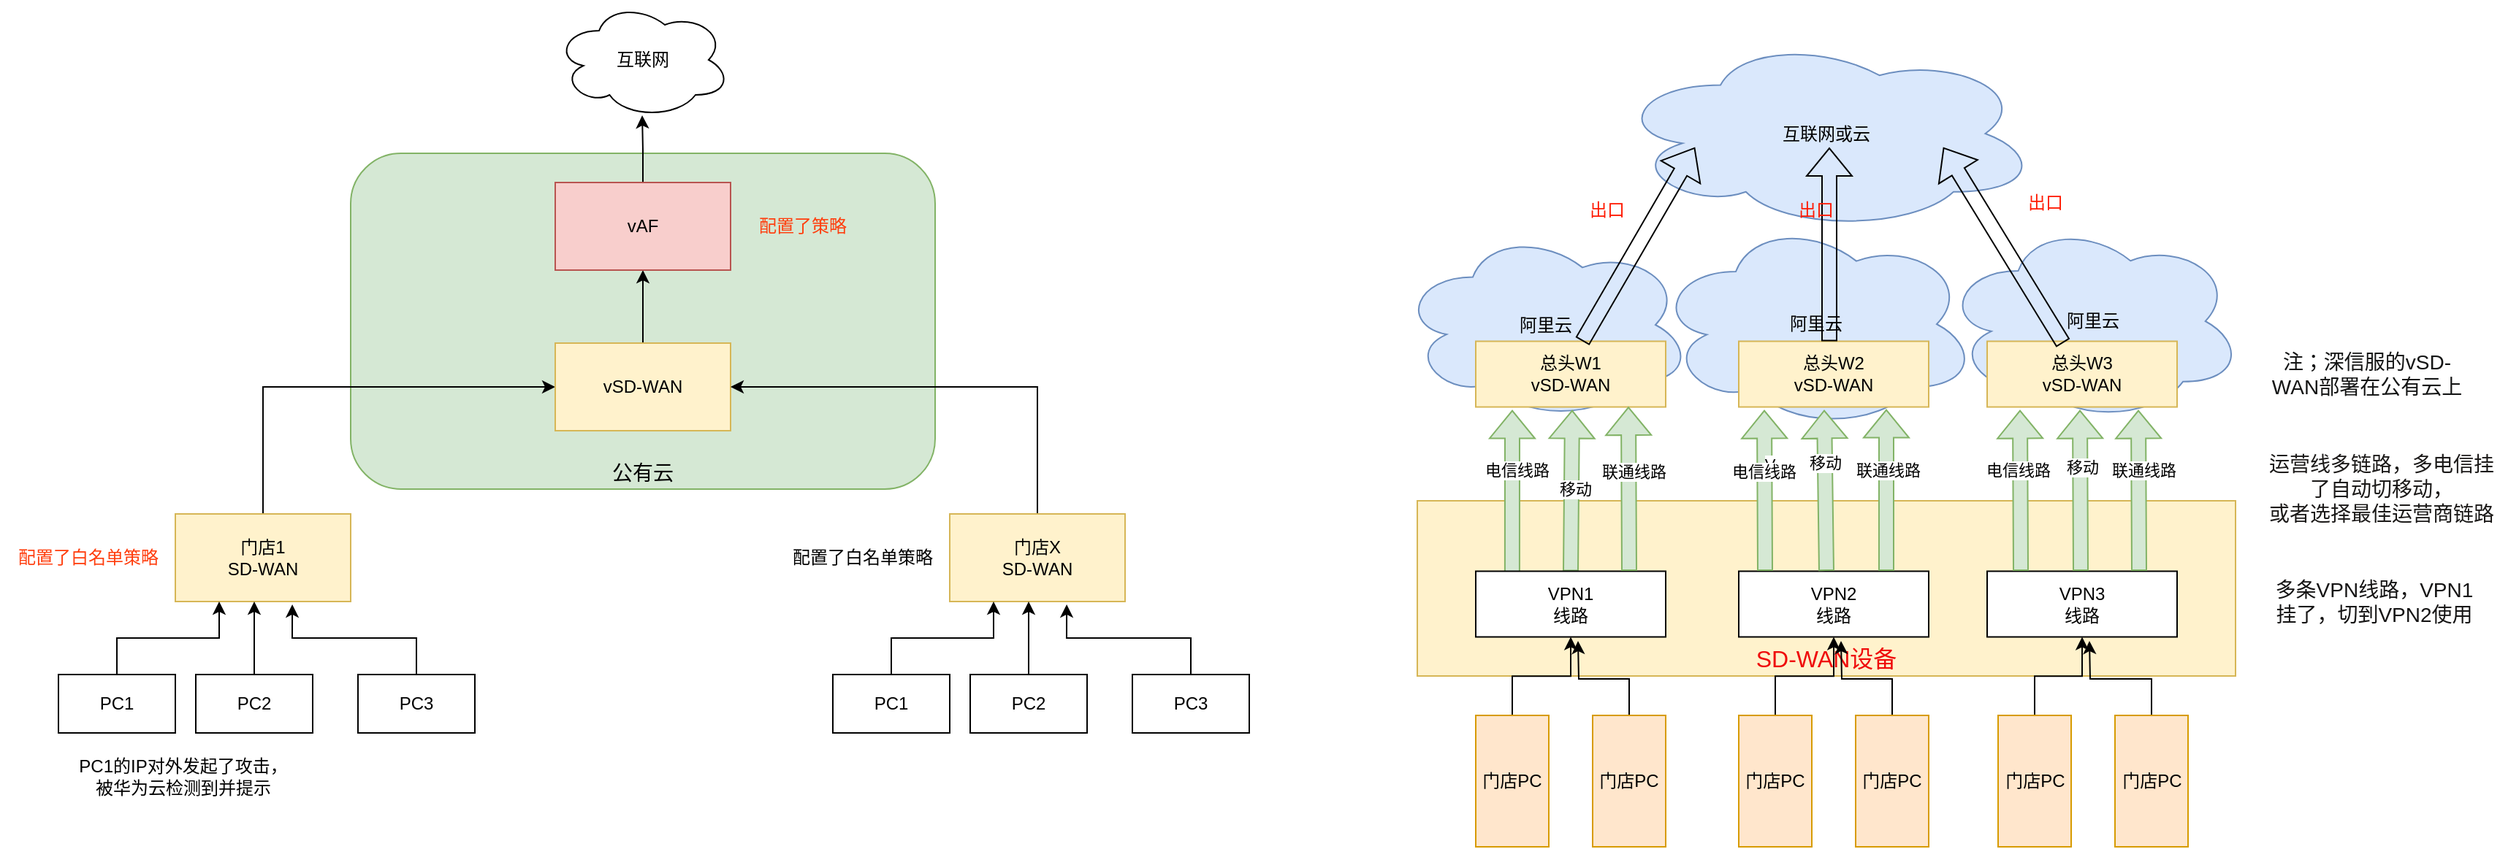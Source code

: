 <mxfile version="21.7.5" type="github">
  <diagram name="第 1 页" id="dxcAa4W-SWLmKXKb0Hz-">
    <mxGraphModel dx="2233" dy="1717" grid="1" gridSize="10" guides="1" tooltips="1" connect="1" arrows="1" fold="1" page="1" pageScale="1" pageWidth="827" pageHeight="1169" math="0" shadow="0">
      <root>
        <mxCell id="0" />
        <mxCell id="1" parent="0" />
        <mxCell id="29SdABc7wkxVLyjIRv6X-94" value="互联网或云" style="ellipse;shape=cloud;whiteSpace=wrap;html=1;fillColor=#dae8fc;strokeColor=#6c8ebf;" vertex="1" parent="1">
          <mxGeometry x="295" y="-1116" width="290" height="133" as="geometry" />
        </mxCell>
        <mxCell id="29SdABc7wkxVLyjIRv6X-90" value="阿里云" style="ellipse;shape=cloud;whiteSpace=wrap;html=1;verticalAlign=middle;fillColor=#dae8fc;strokeColor=#6c8ebf;" vertex="1" parent="1">
          <mxGeometry x="323" y="-991" width="220" height="144" as="geometry" />
        </mxCell>
        <mxCell id="29SdABc7wkxVLyjIRv6X-89" value="阿里云" style="ellipse;shape=cloud;whiteSpace=wrap;html=1;verticalAlign=middle;fillColor=#dae8fc;strokeColor=#6c8ebf;" vertex="1" parent="1">
          <mxGeometry x="520" y="-990" width="205" height="138" as="geometry" />
        </mxCell>
        <mxCell id="29SdABc7wkxVLyjIRv6X-83" value="阿里云" style="ellipse;shape=cloud;whiteSpace=wrap;html=1;verticalAlign=middle;fillColor=#dae8fc;strokeColor=#6c8ebf;" vertex="1" parent="1">
          <mxGeometry x="148" y="-984" width="200" height="131" as="geometry" />
        </mxCell>
        <mxCell id="29SdABc7wkxVLyjIRv6X-35" value="&lt;font color=&quot;#ef0b0b&quot; style=&quot;font-size: 16px;&quot;&gt;SD-WAN设备&lt;/font&gt;" style="rounded=0;whiteSpace=wrap;html=1;verticalAlign=bottom;fillColor=#fff2cc;strokeColor=#d6b656;" vertex="1" parent="1">
          <mxGeometry x="160" y="-798" width="560" height="120" as="geometry" />
        </mxCell>
        <mxCell id="29SdABc7wkxVLyjIRv6X-17" value="&lt;font style=&quot;font-size: 14px;&quot;&gt;公有云&lt;/font&gt;" style="rounded=1;whiteSpace=wrap;html=1;verticalAlign=bottom;fillColor=#d5e8d4;strokeColor=#82b366;" vertex="1" parent="1">
          <mxGeometry x="-570" y="-1036" width="400" height="230" as="geometry" />
        </mxCell>
        <mxCell id="29SdABc7wkxVLyjIRv6X-15" style="edgeStyle=orthogonalEdgeStyle;rounded=0;orthogonalLoop=1;jettySize=auto;html=1;exitX=0.5;exitY=0;exitDx=0;exitDy=0;entryX=0;entryY=0.5;entryDx=0;entryDy=0;" edge="1" parent="1" source="29SdABc7wkxVLyjIRv6X-1" target="29SdABc7wkxVLyjIRv6X-13">
          <mxGeometry relative="1" as="geometry" />
        </mxCell>
        <mxCell id="29SdABc7wkxVLyjIRv6X-1" value="门店1&lt;br&gt;SD-WAN" style="rounded=0;whiteSpace=wrap;html=1;fillColor=#fff2cc;strokeColor=#d6b656;" vertex="1" parent="1">
          <mxGeometry x="-690" y="-789" width="120" height="60" as="geometry" />
        </mxCell>
        <mxCell id="29SdABc7wkxVLyjIRv6X-8" style="edgeStyle=orthogonalEdgeStyle;rounded=0;orthogonalLoop=1;jettySize=auto;html=1;exitX=0.5;exitY=0;exitDx=0;exitDy=0;entryX=0.25;entryY=1;entryDx=0;entryDy=0;" edge="1" parent="1" source="29SdABc7wkxVLyjIRv6X-2" target="29SdABc7wkxVLyjIRv6X-1">
          <mxGeometry relative="1" as="geometry" />
        </mxCell>
        <mxCell id="29SdABc7wkxVLyjIRv6X-2" value="PC1" style="rounded=0;whiteSpace=wrap;html=1;" vertex="1" parent="1">
          <mxGeometry x="-770" y="-679" width="80" height="40" as="geometry" />
        </mxCell>
        <mxCell id="29SdABc7wkxVLyjIRv6X-7" style="edgeStyle=orthogonalEdgeStyle;rounded=0;orthogonalLoop=1;jettySize=auto;html=1;exitX=0.5;exitY=0;exitDx=0;exitDy=0;entryX=0.45;entryY=1;entryDx=0;entryDy=0;entryPerimeter=0;" edge="1" parent="1" source="29SdABc7wkxVLyjIRv6X-3" target="29SdABc7wkxVLyjIRv6X-1">
          <mxGeometry relative="1" as="geometry" />
        </mxCell>
        <mxCell id="29SdABc7wkxVLyjIRv6X-3" value="PC2" style="rounded=0;whiteSpace=wrap;html=1;" vertex="1" parent="1">
          <mxGeometry x="-676" y="-679" width="80" height="40" as="geometry" />
        </mxCell>
        <mxCell id="29SdABc7wkxVLyjIRv6X-9" style="edgeStyle=orthogonalEdgeStyle;rounded=0;orthogonalLoop=1;jettySize=auto;html=1;exitX=0.5;exitY=0;exitDx=0;exitDy=0;entryX=0.667;entryY=1.033;entryDx=0;entryDy=0;entryPerimeter=0;" edge="1" parent="1" source="29SdABc7wkxVLyjIRv6X-4" target="29SdABc7wkxVLyjIRv6X-1">
          <mxGeometry relative="1" as="geometry" />
        </mxCell>
        <mxCell id="29SdABc7wkxVLyjIRv6X-4" value="PC3" style="rounded=0;whiteSpace=wrap;html=1;" vertex="1" parent="1">
          <mxGeometry x="-565" y="-679" width="80" height="40" as="geometry" />
        </mxCell>
        <mxCell id="29SdABc7wkxVLyjIRv6X-29" style="edgeStyle=orthogonalEdgeStyle;rounded=0;orthogonalLoop=1;jettySize=auto;html=1;exitX=0.5;exitY=0;exitDx=0;exitDy=0;" edge="1" parent="1" source="29SdABc7wkxVLyjIRv6X-13" target="29SdABc7wkxVLyjIRv6X-14">
          <mxGeometry relative="1" as="geometry" />
        </mxCell>
        <mxCell id="29SdABc7wkxVLyjIRv6X-13" value="vSD-WAN" style="rounded=0;whiteSpace=wrap;html=1;fillColor=#fff2cc;strokeColor=#d6b656;" vertex="1" parent="1">
          <mxGeometry x="-430" y="-906" width="120" height="60" as="geometry" />
        </mxCell>
        <mxCell id="29SdABc7wkxVLyjIRv6X-31" style="edgeStyle=orthogonalEdgeStyle;rounded=0;orthogonalLoop=1;jettySize=auto;html=1;exitX=0.5;exitY=0;exitDx=0;exitDy=0;entryX=0.496;entryY=0.975;entryDx=0;entryDy=0;entryPerimeter=0;" edge="1" parent="1" source="29SdABc7wkxVLyjIRv6X-14" target="29SdABc7wkxVLyjIRv6X-30">
          <mxGeometry relative="1" as="geometry" />
        </mxCell>
        <mxCell id="29SdABc7wkxVLyjIRv6X-14" value="vAF" style="rounded=0;whiteSpace=wrap;html=1;fillColor=#f8cecc;strokeColor=#b85450;" vertex="1" parent="1">
          <mxGeometry x="-430" y="-1016" width="120" height="60" as="geometry" />
        </mxCell>
        <mxCell id="29SdABc7wkxVLyjIRv6X-28" style="edgeStyle=orthogonalEdgeStyle;rounded=0;orthogonalLoop=1;jettySize=auto;html=1;exitX=0.5;exitY=0;exitDx=0;exitDy=0;entryX=1;entryY=0.5;entryDx=0;entryDy=0;" edge="1" parent="1" source="29SdABc7wkxVLyjIRv6X-19" target="29SdABc7wkxVLyjIRv6X-13">
          <mxGeometry relative="1" as="geometry" />
        </mxCell>
        <mxCell id="29SdABc7wkxVLyjIRv6X-19" value="门店X&lt;br&gt;SD-WAN" style="rounded=0;whiteSpace=wrap;html=1;fillColor=#fff2cc;strokeColor=#d6b656;" vertex="1" parent="1">
          <mxGeometry x="-160" y="-789" width="120" height="60" as="geometry" />
        </mxCell>
        <mxCell id="29SdABc7wkxVLyjIRv6X-20" style="edgeStyle=orthogonalEdgeStyle;rounded=0;orthogonalLoop=1;jettySize=auto;html=1;exitX=0.5;exitY=0;exitDx=0;exitDy=0;entryX=0.25;entryY=1;entryDx=0;entryDy=0;" edge="1" parent="1" source="29SdABc7wkxVLyjIRv6X-21" target="29SdABc7wkxVLyjIRv6X-19">
          <mxGeometry relative="1" as="geometry" />
        </mxCell>
        <mxCell id="29SdABc7wkxVLyjIRv6X-21" value="PC1" style="rounded=0;whiteSpace=wrap;html=1;" vertex="1" parent="1">
          <mxGeometry x="-240" y="-679" width="80" height="40" as="geometry" />
        </mxCell>
        <mxCell id="29SdABc7wkxVLyjIRv6X-22" style="edgeStyle=orthogonalEdgeStyle;rounded=0;orthogonalLoop=1;jettySize=auto;html=1;exitX=0.5;exitY=0;exitDx=0;exitDy=0;entryX=0.45;entryY=1;entryDx=0;entryDy=0;entryPerimeter=0;" edge="1" parent="1" source="29SdABc7wkxVLyjIRv6X-23" target="29SdABc7wkxVLyjIRv6X-19">
          <mxGeometry relative="1" as="geometry" />
        </mxCell>
        <mxCell id="29SdABc7wkxVLyjIRv6X-23" value="PC2" style="rounded=0;whiteSpace=wrap;html=1;" vertex="1" parent="1">
          <mxGeometry x="-146" y="-679" width="80" height="40" as="geometry" />
        </mxCell>
        <mxCell id="29SdABc7wkxVLyjIRv6X-24" style="edgeStyle=orthogonalEdgeStyle;rounded=0;orthogonalLoop=1;jettySize=auto;html=1;exitX=0.5;exitY=0;exitDx=0;exitDy=0;entryX=0.667;entryY=1.033;entryDx=0;entryDy=0;entryPerimeter=0;" edge="1" parent="1" source="29SdABc7wkxVLyjIRv6X-25" target="29SdABc7wkxVLyjIRv6X-19">
          <mxGeometry relative="1" as="geometry" />
        </mxCell>
        <mxCell id="29SdABc7wkxVLyjIRv6X-25" value="PC3" style="rounded=0;whiteSpace=wrap;html=1;" vertex="1" parent="1">
          <mxGeometry x="-35" y="-679" width="80" height="40" as="geometry" />
        </mxCell>
        <mxCell id="29SdABc7wkxVLyjIRv6X-26" value="配置了白名单策略" style="text;html=1;align=center;verticalAlign=middle;resizable=0;points=[];autosize=1;strokeColor=none;fillColor=none;" vertex="1" parent="1">
          <mxGeometry x="-280" y="-774" width="120" height="30" as="geometry" />
        </mxCell>
        <mxCell id="29SdABc7wkxVLyjIRv6X-30" value="互联网" style="ellipse;shape=cloud;whiteSpace=wrap;html=1;" vertex="1" parent="1">
          <mxGeometry x="-430" y="-1140" width="120" height="80" as="geometry" />
        </mxCell>
        <mxCell id="29SdABc7wkxVLyjIRv6X-32" value="配置了策略" style="text;html=1;align=center;verticalAlign=middle;resizable=0;points=[];autosize=1;strokeColor=none;fillColor=none;fontColor=#FF3D0D;" vertex="1" parent="1">
          <mxGeometry x="-301" y="-1001" width="80" height="30" as="geometry" />
        </mxCell>
        <mxCell id="29SdABc7wkxVLyjIRv6X-33" value="PC1的IP对外发起了攻击，&lt;br&gt;被华为云检测到并提示" style="text;html=1;align=center;verticalAlign=middle;resizable=0;points=[];autosize=1;" vertex="1" parent="1">
          <mxGeometry x="-770" y="-629" width="170" height="40" as="geometry" />
        </mxCell>
        <mxCell id="29SdABc7wkxVLyjIRv6X-34" value="配置了白名单策略" style="text;html=1;align=center;verticalAlign=middle;resizable=0;points=[];autosize=1;strokeColor=none;fillColor=none;fontColor=#FF3D0D;" vertex="1" parent="1">
          <mxGeometry x="-810" y="-774" width="120" height="30" as="geometry" />
        </mxCell>
        <mxCell id="29SdABc7wkxVLyjIRv6X-40" value="总头W1&lt;br style=&quot;border-color: var(--border-color);&quot;&gt;vSD-WAN" style="rounded=0;whiteSpace=wrap;html=1;fillColor=#fff2cc;strokeColor=#d6b656;" vertex="1" parent="1">
          <mxGeometry x="200" y="-907.25" width="130" height="45" as="geometry" />
        </mxCell>
        <mxCell id="29SdABc7wkxVLyjIRv6X-55" value="" style="shape=flexArrow;endArrow=classic;html=1;rounded=0;exitX=0.192;exitY=0.033;exitDx=0;exitDy=0;exitPerimeter=0;fillColor=#d5e8d4;strokeColor=#82b366;" edge="1" parent="1" source="29SdABc7wkxVLyjIRv6X-59">
          <mxGeometry width="50" height="50" relative="1" as="geometry">
            <mxPoint x="228" y="-709.26" as="sourcePoint" />
            <mxPoint x="225" y="-860.25" as="targetPoint" />
          </mxGeometry>
        </mxCell>
        <mxCell id="29SdABc7wkxVLyjIRv6X-73" value="电信线路" style="edgeLabel;html=1;align=center;verticalAlign=middle;resizable=0;points=[];" vertex="1" connectable="0" parent="29SdABc7wkxVLyjIRv6X-55">
          <mxGeometry x="0.272" y="-3" relative="1" as="geometry">
            <mxPoint as="offset" />
          </mxGeometry>
        </mxCell>
        <mxCell id="29SdABc7wkxVLyjIRv6X-57" value="" style="shape=flexArrow;endArrow=classic;html=1;rounded=0;exitX=0.5;exitY=0;exitDx=0;exitDy=0;fillColor=#d5e8d4;strokeColor=#82b366;" edge="1" parent="1" source="29SdABc7wkxVLyjIRv6X-59">
          <mxGeometry width="50" height="50" relative="1" as="geometry">
            <mxPoint x="266" y="-711.25" as="sourcePoint" />
            <mxPoint x="266" y="-860.25" as="targetPoint" />
          </mxGeometry>
        </mxCell>
        <mxCell id="29SdABc7wkxVLyjIRv6X-74" value="移动" style="edgeLabel;html=1;align=center;verticalAlign=middle;resizable=0;points=[];" vertex="1" connectable="0" parent="29SdABc7wkxVLyjIRv6X-57">
          <mxGeometry x="0.266" y="-2" relative="1" as="geometry">
            <mxPoint y="13" as="offset" />
          </mxGeometry>
        </mxCell>
        <mxCell id="29SdABc7wkxVLyjIRv6X-59" value="VPN1&lt;br&gt;线路" style="rounded=0;whiteSpace=wrap;html=1;" vertex="1" parent="1">
          <mxGeometry x="200" y="-749.75" width="130" height="45" as="geometry" />
        </mxCell>
        <mxCell id="29SdABc7wkxVLyjIRv6X-60" value="总头W2&lt;br style=&quot;border-color: var(--border-color);&quot;&gt;vSD-WAN" style="rounded=0;whiteSpace=wrap;html=1;fillColor=#fff2cc;strokeColor=#d6b656;" vertex="1" parent="1">
          <mxGeometry x="380" y="-907.25" width="130" height="45" as="geometry" />
        </mxCell>
        <mxCell id="29SdABc7wkxVLyjIRv6X-61" value="总头W3&lt;br&gt;vSD-WAN" style="rounded=0;whiteSpace=wrap;html=1;fillColor=#fff2cc;strokeColor=#d6b656;" vertex="1" parent="1">
          <mxGeometry x="550" y="-907.25" width="130" height="45" as="geometry" />
        </mxCell>
        <mxCell id="29SdABc7wkxVLyjIRv6X-62" value="VPN2&lt;br&gt;线路" style="rounded=0;whiteSpace=wrap;html=1;" vertex="1" parent="1">
          <mxGeometry x="380" y="-749.75" width="130" height="45" as="geometry" />
        </mxCell>
        <mxCell id="29SdABc7wkxVLyjIRv6X-63" value="VPN3&lt;br&gt;线路" style="rounded=0;whiteSpace=wrap;html=1;" vertex="1" parent="1">
          <mxGeometry x="550" y="-749.75" width="130" height="45" as="geometry" />
        </mxCell>
        <mxCell id="29SdABc7wkxVLyjIRv6X-64" value="" style="shape=flexArrow;endArrow=classic;html=1;rounded=0;fillColor=#d5e8d4;strokeColor=#82b366;" edge="1" parent="1">
          <mxGeometry width="50" height="50" relative="1" as="geometry">
            <mxPoint x="398" y="-750" as="sourcePoint" />
            <mxPoint x="397.5" y="-860.25" as="targetPoint" />
          </mxGeometry>
        </mxCell>
        <mxCell id="29SdABc7wkxVLyjIRv6X-76" value="V" style="edgeLabel;html=1;align=center;verticalAlign=middle;resizable=0;points=[];" vertex="1" connectable="0" parent="29SdABc7wkxVLyjIRv6X-64">
          <mxGeometry x="0.326" y="-2" relative="1" as="geometry">
            <mxPoint x="1" as="offset" />
          </mxGeometry>
        </mxCell>
        <mxCell id="29SdABc7wkxVLyjIRv6X-77" value="电信线路" style="edgeLabel;html=1;align=center;verticalAlign=middle;resizable=0;points=[];" vertex="1" connectable="0" parent="29SdABc7wkxVLyjIRv6X-64">
          <mxGeometry x="0.315" y="-7" relative="1" as="geometry">
            <mxPoint x="-8" y="4" as="offset" />
          </mxGeometry>
        </mxCell>
        <mxCell id="29SdABc7wkxVLyjIRv6X-65" value="" style="shape=flexArrow;endArrow=classic;html=1;rounded=0;fillColor=#d5e8d4;strokeColor=#82b366;" edge="1" parent="1">
          <mxGeometry width="50" height="50" relative="1" as="geometry">
            <mxPoint x="440" y="-750" as="sourcePoint" />
            <mxPoint x="438.5" y="-860.25" as="targetPoint" />
          </mxGeometry>
        </mxCell>
        <mxCell id="29SdABc7wkxVLyjIRv6X-78" value="移动" style="edgeLabel;html=1;align=center;verticalAlign=middle;resizable=0;points=[];" vertex="1" connectable="0" parent="29SdABc7wkxVLyjIRv6X-65">
          <mxGeometry x="0.257" y="1" relative="1" as="geometry">
            <mxPoint x="1" y="-5" as="offset" />
          </mxGeometry>
        </mxCell>
        <mxCell id="29SdABc7wkxVLyjIRv6X-67" value="" style="shape=flexArrow;endArrow=classic;html=1;rounded=0;fillColor=#d5e8d4;strokeColor=#82b366;" edge="1" parent="1">
          <mxGeometry width="50" height="50" relative="1" as="geometry">
            <mxPoint x="573" y="-750" as="sourcePoint" />
            <mxPoint x="572.5" y="-860.25" as="targetPoint" />
          </mxGeometry>
        </mxCell>
        <mxCell id="29SdABc7wkxVLyjIRv6X-80" value="电信线路" style="edgeLabel;html=1;align=center;verticalAlign=middle;resizable=0;points=[];" vertex="1" connectable="0" parent="29SdABc7wkxVLyjIRv6X-67">
          <mxGeometry x="0.293" y="2" relative="1" as="geometry">
            <mxPoint y="2" as="offset" />
          </mxGeometry>
        </mxCell>
        <mxCell id="29SdABc7wkxVLyjIRv6X-68" value="" style="shape=flexArrow;endArrow=classic;html=1;rounded=0;fillColor=#d5e8d4;strokeColor=#82b366;" edge="1" parent="1">
          <mxGeometry width="50" height="50" relative="1" as="geometry">
            <mxPoint x="614" y="-750" as="sourcePoint" />
            <mxPoint x="613.5" y="-860.25" as="targetPoint" />
          </mxGeometry>
        </mxCell>
        <mxCell id="29SdABc7wkxVLyjIRv6X-81" value="移动" style="edgeLabel;html=1;align=center;verticalAlign=middle;resizable=0;points=[];" vertex="1" connectable="0" parent="29SdABc7wkxVLyjIRv6X-68">
          <mxGeometry x="0.29" y="-2" relative="1" as="geometry">
            <mxPoint x="-1" as="offset" />
          </mxGeometry>
        </mxCell>
        <mxCell id="29SdABc7wkxVLyjIRv6X-70" value="" style="shape=flexArrow;endArrow=classic;html=1;rounded=0;fillColor=#d5e8d4;strokeColor=#82b366;" edge="1" parent="1">
          <mxGeometry width="50" height="50" relative="1" as="geometry">
            <mxPoint x="654" y="-750" as="sourcePoint" />
            <mxPoint x="653.5" y="-860.25" as="targetPoint" />
          </mxGeometry>
        </mxCell>
        <mxCell id="29SdABc7wkxVLyjIRv6X-82" value="联通线路" style="edgeLabel;html=1;align=center;verticalAlign=middle;resizable=0;points=[];" vertex="1" connectable="0" parent="29SdABc7wkxVLyjIRv6X-70">
          <mxGeometry x="0.246" relative="1" as="geometry">
            <mxPoint x="3" y="-1" as="offset" />
          </mxGeometry>
        </mxCell>
        <mxCell id="29SdABc7wkxVLyjIRv6X-71" value="" style="shape=flexArrow;endArrow=classic;html=1;rounded=0;fillColor=#d5e8d4;strokeColor=#82b366;" edge="1" parent="1">
          <mxGeometry width="50" height="50" relative="1" as="geometry">
            <mxPoint x="481" y="-750" as="sourcePoint" />
            <mxPoint x="481" y="-860.75" as="targetPoint" />
          </mxGeometry>
        </mxCell>
        <mxCell id="29SdABc7wkxVLyjIRv6X-79" value="联通线路" style="edgeLabel;html=1;align=center;verticalAlign=middle;resizable=0;points=[];" vertex="1" connectable="0" parent="29SdABc7wkxVLyjIRv6X-71">
          <mxGeometry x="0.284" y="1" relative="1" as="geometry">
            <mxPoint x="2" y="2" as="offset" />
          </mxGeometry>
        </mxCell>
        <mxCell id="29SdABc7wkxVLyjIRv6X-91" value="" style="shape=flexArrow;endArrow=classic;html=1;rounded=0;" edge="1" parent="1">
          <mxGeometry width="50" height="50" relative="1" as="geometry">
            <mxPoint x="273" y="-907.25" as="sourcePoint" />
            <mxPoint x="350" y="-1040" as="targetPoint" />
          </mxGeometry>
        </mxCell>
        <mxCell id="29SdABc7wkxVLyjIRv6X-92" value="" style="shape=flexArrow;endArrow=classic;html=1;rounded=0;" edge="1" parent="1">
          <mxGeometry width="50" height="50" relative="1" as="geometry">
            <mxPoint x="442" y="-907.25" as="sourcePoint" />
            <mxPoint x="442" y="-1040" as="targetPoint" />
          </mxGeometry>
        </mxCell>
        <mxCell id="29SdABc7wkxVLyjIRv6X-93" value="" style="shape=flexArrow;endArrow=classic;html=1;rounded=0;" edge="1" parent="1">
          <mxGeometry width="50" height="50" relative="1" as="geometry">
            <mxPoint x="602" y="-906" as="sourcePoint" />
            <mxPoint x="520" y="-1040" as="targetPoint" />
          </mxGeometry>
        </mxCell>
        <mxCell id="29SdABc7wkxVLyjIRv6X-95" value="出口" style="text;html=1;strokeColor=none;fillColor=none;align=center;verticalAlign=middle;whiteSpace=wrap;rounded=0;fontColor=#FF1900;" vertex="1" parent="1">
          <mxGeometry x="260" y="-1012" width="60" height="30" as="geometry" />
        </mxCell>
        <mxCell id="29SdABc7wkxVLyjIRv6X-96" value="出口" style="text;html=1;strokeColor=none;fillColor=none;align=center;verticalAlign=middle;whiteSpace=wrap;rounded=0;fontColor=#FF1900;" vertex="1" parent="1">
          <mxGeometry x="403" y="-1012" width="60" height="30" as="geometry" />
        </mxCell>
        <mxCell id="29SdABc7wkxVLyjIRv6X-98" value="出口" style="text;html=1;strokeColor=none;fillColor=none;align=center;verticalAlign=middle;whiteSpace=wrap;rounded=0;fontColor=#FF1900;" vertex="1" parent="1">
          <mxGeometry x="560" y="-1017" width="60" height="30" as="geometry" />
        </mxCell>
        <mxCell id="29SdABc7wkxVLyjIRv6X-99" value="注；深信服的vSD-WAN部署在公有云上" style="text;html=1;strokeColor=none;fillColor=none;align=center;verticalAlign=middle;whiteSpace=wrap;rounded=0;fontColor=#141515;fontSize=14;" vertex="1" parent="1">
          <mxGeometry x="740" y="-902.75" width="140" height="36" as="geometry" />
        </mxCell>
        <mxCell id="29SdABc7wkxVLyjIRv6X-100" value="多条VPN线路，VPN1挂了，切到VPN2使用" style="text;html=1;strokeColor=none;fillColor=none;align=center;verticalAlign=middle;whiteSpace=wrap;rounded=0;fontColor=#151414;fontSize=14;" vertex="1" parent="1">
          <mxGeometry x="740" y="-747" width="150" height="36" as="geometry" />
        </mxCell>
        <mxCell id="29SdABc7wkxVLyjIRv6X-101" value="运营线多链路，多电信挂了自动切移动，&lt;br&gt;或者选择最佳运营商链路" style="text;html=1;strokeColor=none;fillColor=none;align=center;verticalAlign=middle;whiteSpace=wrap;rounded=0;fontColor=#1b1918;fontSize=14;" vertex="1" parent="1">
          <mxGeometry x="740" y="-824" width="160" height="36" as="geometry" />
        </mxCell>
        <mxCell id="29SdABc7wkxVLyjIRv6X-112" style="edgeStyle=orthogonalEdgeStyle;rounded=0;orthogonalLoop=1;jettySize=auto;html=1;exitX=0.5;exitY=0;exitDx=0;exitDy=0;" edge="1" parent="1" source="29SdABc7wkxVLyjIRv6X-104" target="29SdABc7wkxVLyjIRv6X-62">
          <mxGeometry relative="1" as="geometry" />
        </mxCell>
        <mxCell id="29SdABc7wkxVLyjIRv6X-104" value="门店PC" style="rounded=0;whiteSpace=wrap;html=1;fillColor=#ffe6cc;strokeColor=#d79b00;" vertex="1" parent="1">
          <mxGeometry x="380" y="-651" width="50" height="90" as="geometry" />
        </mxCell>
        <mxCell id="29SdABc7wkxVLyjIRv6X-113" style="edgeStyle=orthogonalEdgeStyle;rounded=0;orthogonalLoop=1;jettySize=auto;html=1;exitX=0.5;exitY=0;exitDx=0;exitDy=0;" edge="1" parent="1" source="29SdABc7wkxVLyjIRv6X-105">
          <mxGeometry relative="1" as="geometry">
            <mxPoint x="450" y="-702" as="targetPoint" />
          </mxGeometry>
        </mxCell>
        <mxCell id="29SdABc7wkxVLyjIRv6X-105" value="门店PC" style="rounded=0;whiteSpace=wrap;html=1;fillColor=#ffe6cc;strokeColor=#d79b00;" vertex="1" parent="1">
          <mxGeometry x="460" y="-651" width="50" height="90" as="geometry" />
        </mxCell>
        <mxCell id="29SdABc7wkxVLyjIRv6X-110" style="edgeStyle=orthogonalEdgeStyle;rounded=0;orthogonalLoop=1;jettySize=auto;html=1;exitX=0.5;exitY=0;exitDx=0;exitDy=0;" edge="1" parent="1" source="29SdABc7wkxVLyjIRv6X-106" target="29SdABc7wkxVLyjIRv6X-59">
          <mxGeometry relative="1" as="geometry" />
        </mxCell>
        <mxCell id="29SdABc7wkxVLyjIRv6X-106" value="门店PC" style="rounded=0;whiteSpace=wrap;html=1;fillColor=#ffe6cc;strokeColor=#d79b00;" vertex="1" parent="1">
          <mxGeometry x="200" y="-651" width="50" height="90" as="geometry" />
        </mxCell>
        <mxCell id="29SdABc7wkxVLyjIRv6X-111" style="edgeStyle=orthogonalEdgeStyle;rounded=0;orthogonalLoop=1;jettySize=auto;html=1;exitX=0.5;exitY=0;exitDx=0;exitDy=0;" edge="1" parent="1" source="29SdABc7wkxVLyjIRv6X-107">
          <mxGeometry relative="1" as="geometry">
            <mxPoint x="270" y="-702" as="targetPoint" />
          </mxGeometry>
        </mxCell>
        <mxCell id="29SdABc7wkxVLyjIRv6X-107" value="门店PC" style="rounded=0;whiteSpace=wrap;html=1;fillColor=#ffe6cc;strokeColor=#d79b00;" vertex="1" parent="1">
          <mxGeometry x="280" y="-651" width="50" height="90" as="geometry" />
        </mxCell>
        <mxCell id="29SdABc7wkxVLyjIRv6X-114" style="edgeStyle=orthogonalEdgeStyle;rounded=0;orthogonalLoop=1;jettySize=auto;html=1;exitX=0.5;exitY=0;exitDx=0;exitDy=0;entryX=0.5;entryY=1;entryDx=0;entryDy=0;" edge="1" parent="1" source="29SdABc7wkxVLyjIRv6X-108" target="29SdABc7wkxVLyjIRv6X-63">
          <mxGeometry relative="1" as="geometry" />
        </mxCell>
        <mxCell id="29SdABc7wkxVLyjIRv6X-108" value="门店PC" style="rounded=0;whiteSpace=wrap;html=1;fillColor=#ffe6cc;strokeColor=#d79b00;" vertex="1" parent="1">
          <mxGeometry x="557.5" y="-651" width="50" height="90" as="geometry" />
        </mxCell>
        <mxCell id="29SdABc7wkxVLyjIRv6X-115" style="edgeStyle=orthogonalEdgeStyle;rounded=0;orthogonalLoop=1;jettySize=auto;html=1;exitX=0.5;exitY=0;exitDx=0;exitDy=0;" edge="1" parent="1" source="29SdABc7wkxVLyjIRv6X-109">
          <mxGeometry relative="1" as="geometry">
            <mxPoint x="620" y="-702" as="targetPoint" />
          </mxGeometry>
        </mxCell>
        <mxCell id="29SdABc7wkxVLyjIRv6X-109" value="门店PC" style="rounded=0;whiteSpace=wrap;html=1;fillColor=#ffe6cc;strokeColor=#d79b00;" vertex="1" parent="1">
          <mxGeometry x="637.5" y="-651" width="50" height="90" as="geometry" />
        </mxCell>
        <mxCell id="29SdABc7wkxVLyjIRv6X-116" value="" style="shape=flexArrow;endArrow=classic;html=1;rounded=0;fillColor=#d5e8d4;strokeColor=#82b366;" edge="1" parent="1">
          <mxGeometry width="50" height="50" relative="1" as="geometry">
            <mxPoint x="305" y="-750" as="sourcePoint" />
            <mxPoint x="304.5" y="-862.5" as="targetPoint" />
          </mxGeometry>
        </mxCell>
        <mxCell id="29SdABc7wkxVLyjIRv6X-117" value="联通线路" style="edgeLabel;html=1;align=center;verticalAlign=middle;resizable=0;points=[];" vertex="1" connectable="0" parent="29SdABc7wkxVLyjIRv6X-116">
          <mxGeometry x="0.284" y="1" relative="1" as="geometry">
            <mxPoint x="4" y="4" as="offset" />
          </mxGeometry>
        </mxCell>
      </root>
    </mxGraphModel>
  </diagram>
</mxfile>
